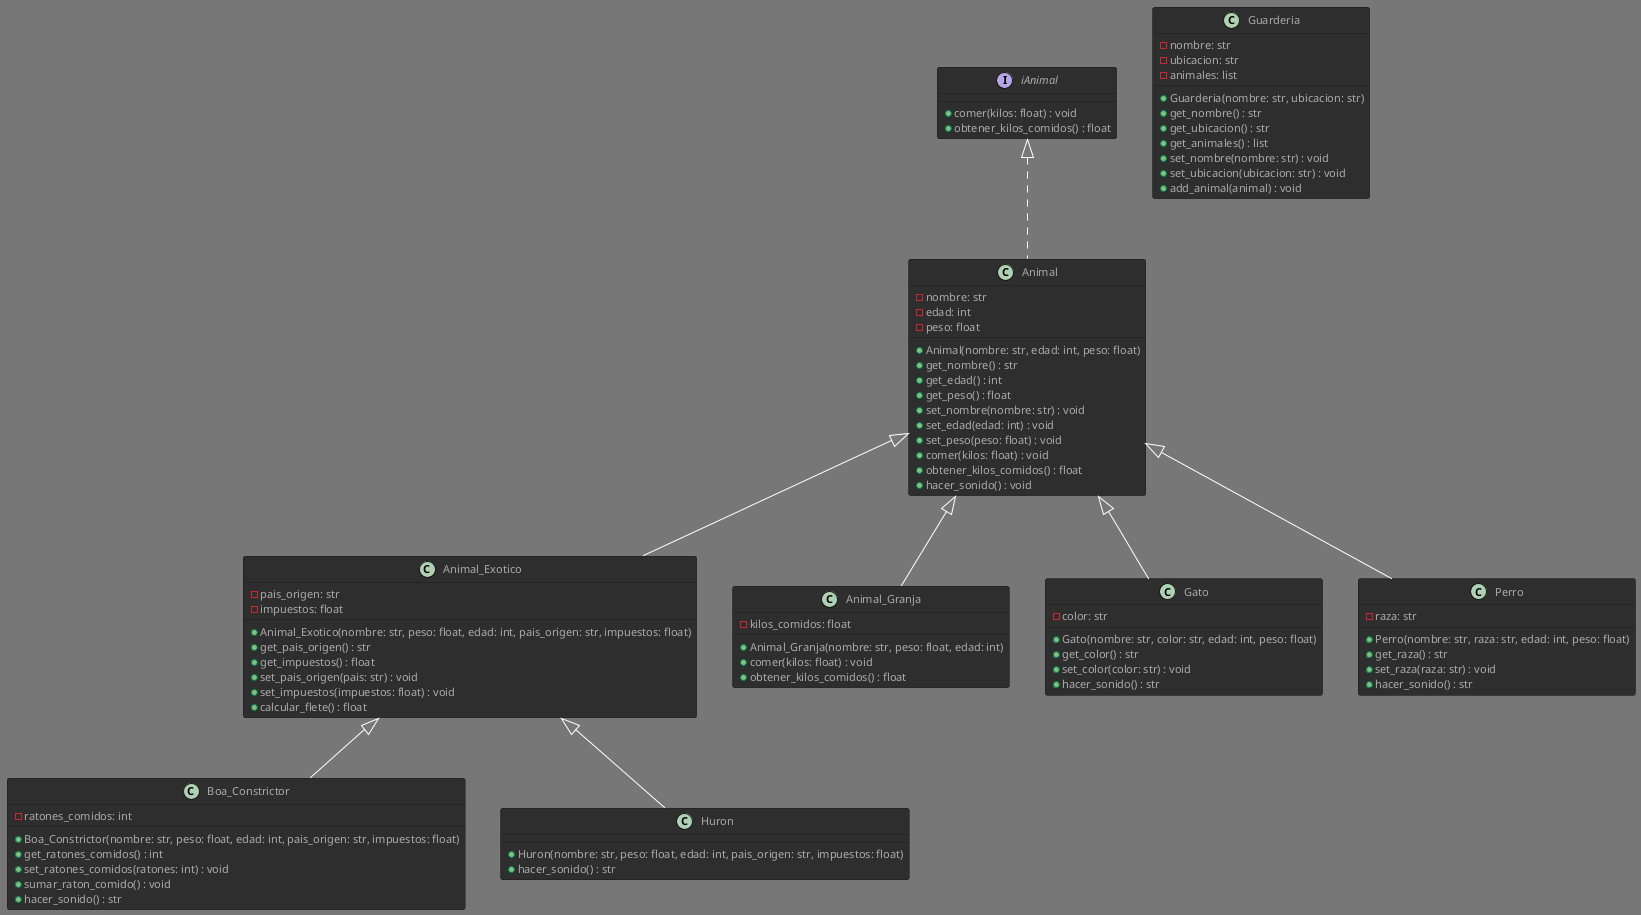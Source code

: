 @startuml Taller_4
!theme reddress-darkred
interface iAnimal {
    + comer(kilos: float) : void
    + obtener_kilos_comidos() : float
}

class Animal implements iAnimal {
    - nombre: str
    - edad: int
    - peso: float
    + Animal(nombre: str, edad: int, peso: float)
    + get_nombre() : str
    + get_edad() : int
    + get_peso() : float
    + set_nombre(nombre: str) : void
    + set_edad(edad: int) : void
    + set_peso(peso: float) : void
    + comer(kilos: float) : void
    + obtener_kilos_comidos() : float
    + hacer_sonido() : void
}

class Animal_Exotico extends Animal {
    - pais_origen: str
    - impuestos: float
    + Animal_Exotico(nombre: str, peso: float, edad: int, pais_origen: str, impuestos: float)
    + get_pais_origen() : str
    + get_impuestos() : float
    + set_pais_origen(pais: str) : void
    + set_impuestos(impuestos: float) : void
    + calcular_flete() : float
}

class Animal_Granja extends Animal {
    - kilos_comidos: float
    + Animal_Granja(nombre: str, peso: float, edad: int)
    + comer(kilos: float) : void
    + obtener_kilos_comidos() : float
}

class Gato extends Animal {
    - color: str
    + Gato(nombre: str, color: str, edad: int, peso: float)
    + get_color() : str
    + set_color(color: str) : void
    + hacer_sonido() : str
}

class Perro extends Animal {
    - raza: str
    + Perro(nombre: str, raza: str, edad: int, peso: float)
    + get_raza() : str
    + set_raza(raza: str) : void
    + hacer_sonido() : str
}

class Boa_Constrictor extends Animal_Exotico {
    - ratones_comidos: int
    + Boa_Constrictor(nombre: str, peso: float, edad: int, pais_origen: str, impuestos: float)
    + get_ratones_comidos() : int
    + set_ratones_comidos(ratones: int) : void
    + sumar_raton_comido() : void
    + hacer_sonido() : str
}

class Huron extends Animal_Exotico {
    + Huron(nombre: str, peso: float, edad: int, pais_origen: str, impuestos: float)
    + hacer_sonido() : str
}

class Guarderia {
    - nombre: str
    - ubicacion: str
    - animales: list
    + Guarderia(nombre: str, ubicacion: str)
    + get_nombre() : str
    + get_ubicacion() : str
    + get_animales() : list
    + set_nombre(nombre: str) : void
    + set_ubicacion(ubicacion: str) : void
    + add_animal(animal) : void
}
@enduml
